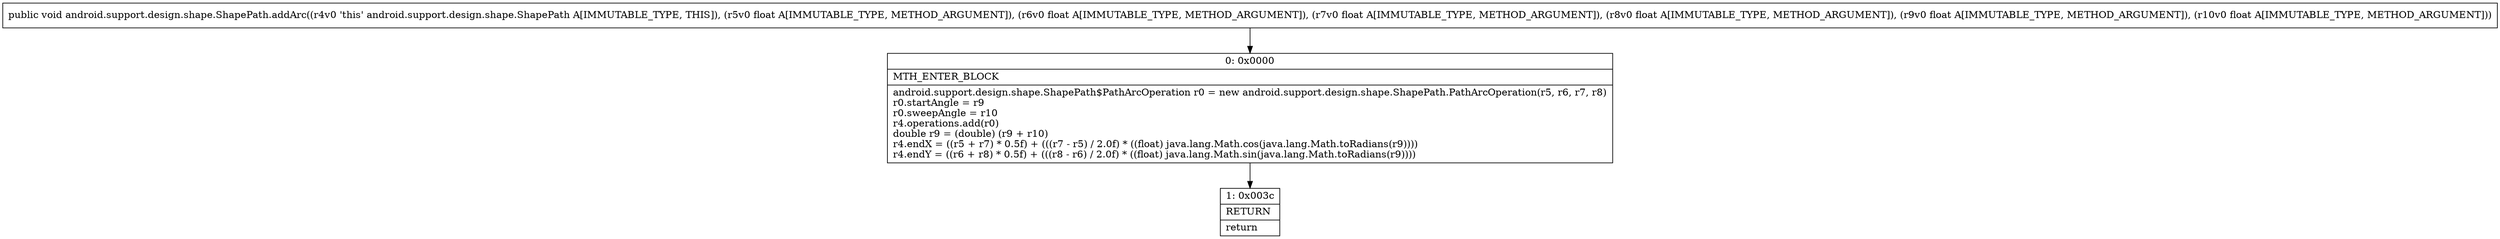 digraph "CFG forandroid.support.design.shape.ShapePath.addArc(FFFFFF)V" {
Node_0 [shape=record,label="{0\:\ 0x0000|MTH_ENTER_BLOCK\l|android.support.design.shape.ShapePath$PathArcOperation r0 = new android.support.design.shape.ShapePath.PathArcOperation(r5, r6, r7, r8)\lr0.startAngle = r9\lr0.sweepAngle = r10\lr4.operations.add(r0)\ldouble r9 = (double) (r9 + r10)\lr4.endX = ((r5 + r7) * 0.5f) + (((r7 \- r5) \/ 2.0f) * ((float) java.lang.Math.cos(java.lang.Math.toRadians(r9))))\lr4.endY = ((r6 + r8) * 0.5f) + (((r8 \- r6) \/ 2.0f) * ((float) java.lang.Math.sin(java.lang.Math.toRadians(r9))))\l}"];
Node_1 [shape=record,label="{1\:\ 0x003c|RETURN\l|return\l}"];
MethodNode[shape=record,label="{public void android.support.design.shape.ShapePath.addArc((r4v0 'this' android.support.design.shape.ShapePath A[IMMUTABLE_TYPE, THIS]), (r5v0 float A[IMMUTABLE_TYPE, METHOD_ARGUMENT]), (r6v0 float A[IMMUTABLE_TYPE, METHOD_ARGUMENT]), (r7v0 float A[IMMUTABLE_TYPE, METHOD_ARGUMENT]), (r8v0 float A[IMMUTABLE_TYPE, METHOD_ARGUMENT]), (r9v0 float A[IMMUTABLE_TYPE, METHOD_ARGUMENT]), (r10v0 float A[IMMUTABLE_TYPE, METHOD_ARGUMENT])) }"];
MethodNode -> Node_0;
Node_0 -> Node_1;
}

